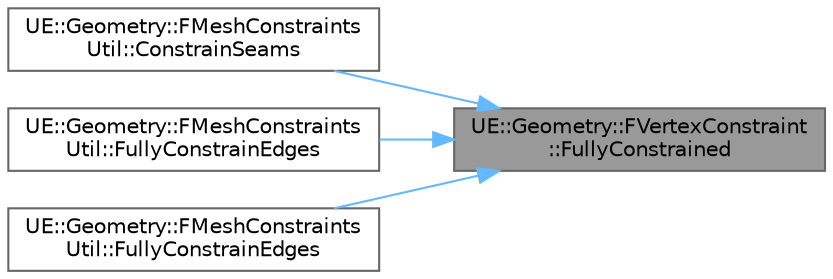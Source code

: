 digraph "UE::Geometry::FVertexConstraint::FullyConstrained"
{
 // INTERACTIVE_SVG=YES
 // LATEX_PDF_SIZE
  bgcolor="transparent";
  edge [fontname=Helvetica,fontsize=10,labelfontname=Helvetica,labelfontsize=10];
  node [fontname=Helvetica,fontsize=10,shape=box,height=0.2,width=0.4];
  rankdir="RL";
  Node1 [id="Node000001",label="UE::Geometry::FVertexConstraint\l::FullyConstrained",height=0.2,width=0.4,color="gray40", fillcolor="grey60", style="filled", fontcolor="black",tooltip=" "];
  Node1 -> Node2 [id="edge1_Node000001_Node000002",dir="back",color="steelblue1",style="solid",tooltip=" "];
  Node2 [id="Node000002",label="UE::Geometry::FMeshConstraints\lUtil::ConstrainSeams",height=0.2,width=0.4,color="grey40", fillcolor="white", style="filled",URL="$dd/d69/classUE_1_1Geometry_1_1FMeshConstraintsUtil.html#a00d1054775f28b40b5d3965cf2cdab27",tooltip="Constrain attribute seams of the given overlay."];
  Node1 -> Node3 [id="edge2_Node000001_Node000003",dir="back",color="steelblue1",style="solid",tooltip=" "];
  Node3 [id="Node000003",label="UE::Geometry::FMeshConstraints\lUtil::FullyConstrainEdges",height=0.2,width=0.4,color="grey40", fillcolor="white", style="filled",URL="$dd/d69/classUE_1_1Geometry_1_1FMeshConstraintsUtil.html#aae59d2e2d74278bf830e545b64d63769",tooltip="For all edges, disable flip/split/collapse."];
  Node1 -> Node4 [id="edge3_Node000001_Node000004",dir="back",color="steelblue1",style="solid",tooltip=" "];
  Node4 [id="Node000004",label="UE::Geometry::FMeshConstraints\lUtil::FullyConstrainEdges",height=0.2,width=0.4,color="grey40", fillcolor="white", style="filled",URL="$dd/d69/classUE_1_1Geometry_1_1FMeshConstraintsUtil.html#a46da0059ed22a119303e164c314eeec4",tooltip="For all edges, disable flip/split/collapse."];
}
